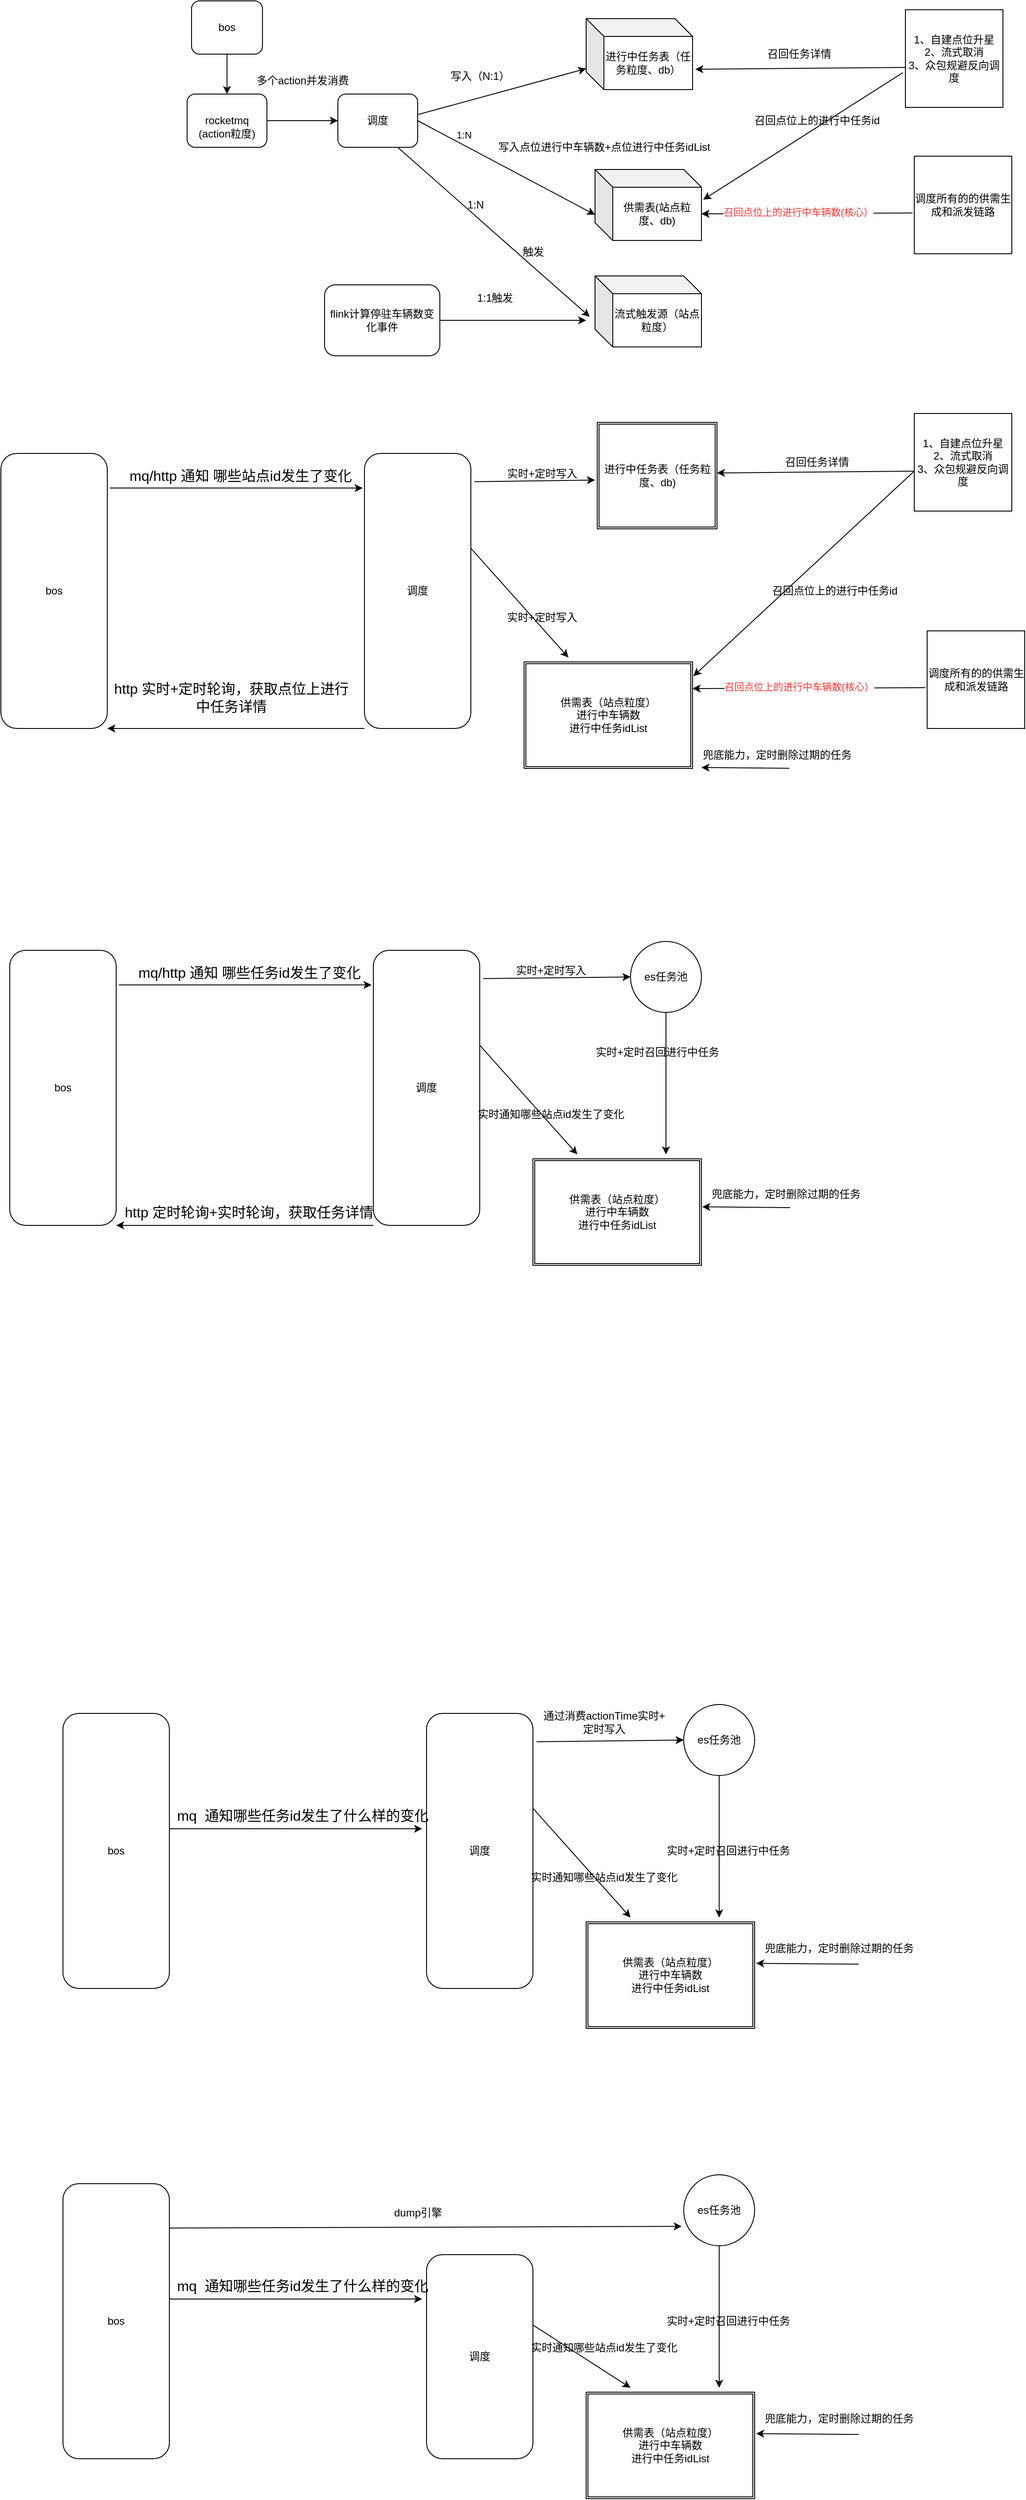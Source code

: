 <mxfile version="22.1.5" type="github">
  <diagram name="Page-1" id="kT9_dr_BF-10qV57XZLN">
    <mxGraphModel dx="2074" dy="1146" grid="1" gridSize="10" guides="1" tooltips="1" connect="1" arrows="1" fold="1" page="1" pageScale="1" pageWidth="850" pageHeight="1100" math="0" shadow="0">
      <root>
        <mxCell id="0" />
        <mxCell id="1" parent="0" />
        <mxCell id="4MUZql2UYZA6WcCp4JFE-1" value="bos" style="rounded=1;whiteSpace=wrap;html=1;" parent="1" vertex="1">
          <mxGeometry x="245" width="80" height="60" as="geometry" />
        </mxCell>
        <mxCell id="4MUZql2UYZA6WcCp4JFE-3" value="&lt;br&gt;rocketmq&lt;br&gt;(action粒度)" style="rounded=1;whiteSpace=wrap;html=1;" parent="1" vertex="1">
          <mxGeometry x="240" y="105" width="90" height="60" as="geometry" />
        </mxCell>
        <mxCell id="4MUZql2UYZA6WcCp4JFE-4" value="调度" style="rounded=1;whiteSpace=wrap;html=1;" parent="1" vertex="1">
          <mxGeometry x="410" y="105" width="90" height="60" as="geometry" />
        </mxCell>
        <mxCell id="4MUZql2UYZA6WcCp4JFE-6" value="进行中任务表（任务粒度、db）" style="shape=cube;whiteSpace=wrap;html=1;boundedLbl=1;backgroundOutline=1;darkOpacity=0.05;darkOpacity2=0.1;" parent="1" vertex="1">
          <mxGeometry x="690" y="20" width="120" height="80" as="geometry" />
        </mxCell>
        <mxCell id="4MUZql2UYZA6WcCp4JFE-7" value="供需表(站点粒度、db)" style="shape=cube;whiteSpace=wrap;html=1;boundedLbl=1;backgroundOutline=1;darkOpacity=0.05;darkOpacity2=0.1;" parent="1" vertex="1">
          <mxGeometry x="700" y="190" width="120" height="80" as="geometry" />
        </mxCell>
        <mxCell id="4MUZql2UYZA6WcCp4JFE-9" value="" style="endArrow=classic;html=1;rounded=0;exitX=1.008;exitY=0.383;exitDx=0;exitDy=0;exitPerimeter=0;" parent="1" source="4MUZql2UYZA6WcCp4JFE-4" target="4MUZql2UYZA6WcCp4JFE-6" edge="1">
          <mxGeometry width="50" height="50" relative="1" as="geometry">
            <mxPoint x="490" y="340" as="sourcePoint" />
            <mxPoint x="540" y="290" as="targetPoint" />
          </mxGeometry>
        </mxCell>
        <mxCell id="4MUZql2UYZA6WcCp4JFE-10" value="" style="endArrow=classic;html=1;rounded=0;exitX=1;exitY=0.5;exitDx=0;exitDy=0;entryX=0;entryY=0.638;entryDx=0;entryDy=0;entryPerimeter=0;" parent="1" source="4MUZql2UYZA6WcCp4JFE-4" target="4MUZql2UYZA6WcCp4JFE-7" edge="1">
          <mxGeometry width="50" height="50" relative="1" as="geometry">
            <mxPoint x="490" y="340" as="sourcePoint" />
            <mxPoint x="540" y="290" as="targetPoint" />
          </mxGeometry>
        </mxCell>
        <mxCell id="4MUZql2UYZA6WcCp4JFE-25" value="1:N" style="edgeLabel;html=1;align=center;verticalAlign=middle;resizable=0;points=[];" parent="4MUZql2UYZA6WcCp4JFE-10" vertex="1" connectable="0">
          <mxGeometry x="-0.644" y="4" relative="1" as="geometry">
            <mxPoint x="14" as="offset" />
          </mxGeometry>
        </mxCell>
        <mxCell id="4MUZql2UYZA6WcCp4JFE-11" value="写入（N:1）" style="text;html=1;align=center;verticalAlign=middle;resizable=0;points=[];autosize=1;strokeColor=none;fillColor=none;" parent="1" vertex="1">
          <mxGeometry x="525" y="70" width="90" height="30" as="geometry" />
        </mxCell>
        <mxCell id="4MUZql2UYZA6WcCp4JFE-12" value="写入点位进行中车辆数+点位进行中任务idList" style="text;html=1;align=center;verticalAlign=middle;resizable=0;points=[];autosize=1;strokeColor=none;fillColor=none;" parent="1" vertex="1">
          <mxGeometry x="580" y="150" width="260" height="30" as="geometry" />
        </mxCell>
        <mxCell id="4MUZql2UYZA6WcCp4JFE-14" value="" style="endArrow=classic;html=1;rounded=0;exitX=1;exitY=0.5;exitDx=0;exitDy=0;entryX=0;entryY=0.5;entryDx=0;entryDy=0;" parent="1" source="4MUZql2UYZA6WcCp4JFE-3" target="4MUZql2UYZA6WcCp4JFE-4" edge="1">
          <mxGeometry width="50" height="50" relative="1" as="geometry">
            <mxPoint x="340" y="130" as="sourcePoint" />
            <mxPoint x="290" y="130" as="targetPoint" />
          </mxGeometry>
        </mxCell>
        <mxCell id="4MUZql2UYZA6WcCp4JFE-18" value="流式触发源（站点粒度）" style="shape=cube;whiteSpace=wrap;html=1;boundedLbl=1;backgroundOutline=1;darkOpacity=0.05;darkOpacity2=0.1;" parent="1" vertex="1">
          <mxGeometry x="700" y="310" width="120" height="80" as="geometry" />
        </mxCell>
        <mxCell id="4MUZql2UYZA6WcCp4JFE-19" value="" style="endArrow=classic;html=1;rounded=0;entryX=-0.05;entryY=0.575;entryDx=0;entryDy=0;entryPerimeter=0;exitX=0.75;exitY=1;exitDx=0;exitDy=0;" parent="1" source="4MUZql2UYZA6WcCp4JFE-4" target="4MUZql2UYZA6WcCp4JFE-18" edge="1">
          <mxGeometry width="50" height="50" relative="1" as="geometry">
            <mxPoint x="410" y="170" as="sourcePoint" />
            <mxPoint x="690" y="350" as="targetPoint" />
            <Array as="points" />
          </mxGeometry>
        </mxCell>
        <mxCell id="4MUZql2UYZA6WcCp4JFE-20" value="触发" style="text;html=1;align=center;verticalAlign=middle;resizable=0;points=[];autosize=1;strokeColor=none;fillColor=none;" parent="1" vertex="1">
          <mxGeometry x="605" y="268" width="50" height="30" as="geometry" />
        </mxCell>
        <mxCell id="4MUZql2UYZA6WcCp4JFE-21" value="" style="endArrow=classic;html=1;rounded=0;exitX=1;exitY=0.5;exitDx=0;exitDy=0;" parent="1" edge="1" source="4MUZql2UYZA6WcCp4JFE-22">
          <mxGeometry width="50" height="50" relative="1" as="geometry">
            <mxPoint x="520" y="410" as="sourcePoint" />
            <mxPoint x="690" y="360" as="targetPoint" />
          </mxGeometry>
        </mxCell>
        <mxCell id="4MUZql2UYZA6WcCp4JFE-22" value="flink计算停驻车辆数变化事件" style="rounded=1;whiteSpace=wrap;html=1;" parent="1" vertex="1">
          <mxGeometry x="395" y="320" width="130" height="80" as="geometry" />
        </mxCell>
        <mxCell id="4MUZql2UYZA6WcCp4JFE-23" value="触发" style="text;html=1;align=center;verticalAlign=middle;resizable=0;points=[];autosize=1;strokeColor=none;fillColor=none;" parent="1" vertex="1">
          <mxGeometry x="570" y="320" width="50" height="30" as="geometry" />
        </mxCell>
        <mxCell id="4MUZql2UYZA6WcCp4JFE-26" value="1:N" style="text;html=1;align=center;verticalAlign=middle;resizable=0;points=[];autosize=1;strokeColor=none;fillColor=none;" parent="1" vertex="1">
          <mxGeometry x="545" y="215" width="40" height="30" as="geometry" />
        </mxCell>
        <mxCell id="4MUZql2UYZA6WcCp4JFE-27" value="1:1" style="text;html=1;align=center;verticalAlign=middle;resizable=0;points=[];autosize=1;strokeColor=none;fillColor=none;" parent="1" vertex="1">
          <mxGeometry x="555" y="320" width="40" height="30" as="geometry" />
        </mxCell>
        <mxCell id="4MUZql2UYZA6WcCp4JFE-28" value="多个action并发消费" style="text;html=1;align=center;verticalAlign=middle;resizable=0;points=[];autosize=1;strokeColor=none;fillColor=none;" parent="1" vertex="1">
          <mxGeometry x="305" y="75" width="130" height="30" as="geometry" />
        </mxCell>
        <mxCell id="X4xyX6ZAneE_ti3FvR2u-1" value="bos" style="rounded=1;whiteSpace=wrap;html=1;" parent="1" vertex="1">
          <mxGeometry x="30" y="510" width="120" height="310" as="geometry" />
        </mxCell>
        <mxCell id="X4xyX6ZAneE_ti3FvR2u-2" value="调度" style="rounded=1;whiteSpace=wrap;html=1;" parent="1" vertex="1">
          <mxGeometry x="440" y="510" width="120" height="310" as="geometry" />
        </mxCell>
        <mxCell id="X4xyX6ZAneE_ti3FvR2u-3" value="" style="endArrow=classic;html=1;rounded=0;exitX=1.025;exitY=0.126;exitDx=0;exitDy=0;exitPerimeter=0;entryX=-0.017;entryY=0.126;entryDx=0;entryDy=0;entryPerimeter=0;" parent="1" source="X4xyX6ZAneE_ti3FvR2u-1" target="X4xyX6ZAneE_ti3FvR2u-2" edge="1">
          <mxGeometry width="50" height="50" relative="1" as="geometry">
            <mxPoint x="180" y="549" as="sourcePoint" />
            <mxPoint x="440" y="549" as="targetPoint" />
          </mxGeometry>
        </mxCell>
        <mxCell id="X4xyX6ZAneE_ti3FvR2u-4" value="mq/http 通知 哪些站点id发生了变化" style="text;html=1;align=center;verticalAlign=middle;resizable=0;points=[];autosize=1;strokeColor=none;fillColor=none;fontSize=16;" parent="1" vertex="1">
          <mxGeometry x="165" y="520" width="270" height="30" as="geometry" />
        </mxCell>
        <mxCell id="X4xyX6ZAneE_ti3FvR2u-5" value="" style="endArrow=classic;html=1;rounded=0;entryX=1;entryY=1;entryDx=0;entryDy=0;exitX=0;exitY=1;exitDx=0;exitDy=0;" parent="1" source="X4xyX6ZAneE_ti3FvR2u-2" target="X4xyX6ZAneE_ti3FvR2u-1" edge="1">
          <mxGeometry width="50" height="50" relative="1" as="geometry">
            <mxPoint x="370" y="660" as="sourcePoint" />
            <mxPoint x="290" y="660" as="targetPoint" />
          </mxGeometry>
        </mxCell>
        <mxCell id="X4xyX6ZAneE_ti3FvR2u-6" value="http 实时+定时轮询，获取点位上进行中任务详情" style="text;html=1;strokeColor=none;fillColor=none;align=center;verticalAlign=middle;whiteSpace=wrap;rounded=0;fontSize=16;" parent="1" vertex="1">
          <mxGeometry x="150" y="770" width="280" height="30" as="geometry" />
        </mxCell>
        <mxCell id="X4xyX6ZAneE_ti3FvR2u-8" value="" style="endArrow=classic;html=1;rounded=0;exitX=1.033;exitY=0.103;exitDx=0;exitDy=0;exitPerimeter=0;" parent="1" source="X4xyX6ZAneE_ti3FvR2u-2" edge="1">
          <mxGeometry width="50" height="50" relative="1" as="geometry">
            <mxPoint x="560" y="551.5" as="sourcePoint" />
            <mxPoint x="700" y="540" as="targetPoint" />
            <Array as="points" />
          </mxGeometry>
        </mxCell>
        <mxCell id="X4xyX6ZAneE_ti3FvR2u-19" value="供需表（站点粒度）&lt;br&gt;进行中车辆数&lt;br&gt;进行中任务idList" style="shape=ext;double=1;rounded=0;whiteSpace=wrap;html=1;" parent="1" vertex="1">
          <mxGeometry x="620" y="745" width="190" height="120" as="geometry" />
        </mxCell>
        <mxCell id="X4xyX6ZAneE_ti3FvR2u-21" value="" style="endArrow=classic;html=1;rounded=0;exitX=1;exitY=0.345;exitDx=0;exitDy=0;exitPerimeter=0;" parent="1" source="X4xyX6ZAneE_ti3FvR2u-2" edge="1">
          <mxGeometry width="50" height="50" relative="1" as="geometry">
            <mxPoint x="450" y="680" as="sourcePoint" />
            <mxPoint x="670" y="740" as="targetPoint" />
          </mxGeometry>
        </mxCell>
        <mxCell id="X4xyX6ZAneE_ti3FvR2u-22" value="实时+定时写入" style="text;html=1;align=center;verticalAlign=middle;resizable=0;points=[];autosize=1;strokeColor=none;fillColor=none;" parent="1" vertex="1">
          <mxGeometry x="590" y="680" width="100" height="30" as="geometry" />
        </mxCell>
        <mxCell id="X4xyX6ZAneE_ti3FvR2u-24" value="实时+定时写入" style="text;html=1;align=center;verticalAlign=middle;resizable=0;points=[];autosize=1;strokeColor=none;fillColor=none;" parent="1" vertex="1">
          <mxGeometry x="590" y="518" width="100" height="30" as="geometry" />
        </mxCell>
        <mxCell id="X4xyX6ZAneE_ti3FvR2u-25" value="bos" style="rounded=1;whiteSpace=wrap;html=1;" parent="1" vertex="1">
          <mxGeometry x="100" y="1930" width="120" height="310" as="geometry" />
        </mxCell>
        <mxCell id="X4xyX6ZAneE_ti3FvR2u-26" value="调度" style="rounded=1;whiteSpace=wrap;html=1;" parent="1" vertex="1">
          <mxGeometry x="510" y="1930" width="120" height="310" as="geometry" />
        </mxCell>
        <mxCell id="X4xyX6ZAneE_ti3FvR2u-27" value="" style="endArrow=classic;html=1;rounded=0;exitX=1.025;exitY=0.126;exitDx=0;exitDy=0;exitPerimeter=0;entryX=-0.017;entryY=0.126;entryDx=0;entryDy=0;entryPerimeter=0;" parent="1" edge="1">
          <mxGeometry width="50" height="50" relative="1" as="geometry">
            <mxPoint x="220.04" y="2060" as="sourcePoint" />
            <mxPoint x="505.0" y="2060" as="targetPoint" />
          </mxGeometry>
        </mxCell>
        <mxCell id="X4xyX6ZAneE_ti3FvR2u-28" value="mq&amp;nbsp; 通知哪些任务id发生了什么样的变化" style="text;html=1;align=center;verticalAlign=middle;resizable=0;points=[];autosize=1;strokeColor=none;fillColor=none;fontSize=16;" parent="1" vertex="1">
          <mxGeometry x="215" y="2030" width="310" height="30" as="geometry" />
        </mxCell>
        <mxCell id="X4xyX6ZAneE_ti3FvR2u-31" value="es任务池" style="ellipse;whiteSpace=wrap;html=1;aspect=fixed;" parent="1" vertex="1">
          <mxGeometry x="800" y="1920" width="80" height="80" as="geometry" />
        </mxCell>
        <mxCell id="X4xyX6ZAneE_ti3FvR2u-32" value="" style="endArrow=classic;html=1;rounded=0;exitX=1.033;exitY=0.103;exitDx=0;exitDy=0;exitPerimeter=0;entryX=0;entryY=0.5;entryDx=0;entryDy=0;" parent="1" source="X4xyX6ZAneE_ti3FvR2u-26" target="X4xyX6ZAneE_ti3FvR2u-31" edge="1">
          <mxGeometry width="50" height="50" relative="1" as="geometry">
            <mxPoint x="630" y="1971.5" as="sourcePoint" />
            <mxPoint x="790" y="1968" as="targetPoint" />
            <Array as="points" />
          </mxGeometry>
        </mxCell>
        <mxCell id="X4xyX6ZAneE_ti3FvR2u-33" value="" style="endArrow=classic;html=1;rounded=0;exitX=0.5;exitY=1;exitDx=0;exitDy=0;" parent="1" source="X4xyX6ZAneE_ti3FvR2u-31" edge="1">
          <mxGeometry width="50" height="50" relative="1" as="geometry">
            <mxPoint x="710" y="2120" as="sourcePoint" />
            <mxPoint x="840" y="2160" as="targetPoint" />
          </mxGeometry>
        </mxCell>
        <mxCell id="X4xyX6ZAneE_ti3FvR2u-34" value="供需表（站点粒度）&lt;br&gt;进行中车辆数&lt;br&gt;进行中任务idList" style="shape=ext;double=1;rounded=0;whiteSpace=wrap;html=1;" parent="1" vertex="1">
          <mxGeometry x="690" y="2165" width="190" height="120" as="geometry" />
        </mxCell>
        <mxCell id="X4xyX6ZAneE_ti3FvR2u-35" value="" style="endArrow=classic;html=1;rounded=0;exitX=1;exitY=0.345;exitDx=0;exitDy=0;exitPerimeter=0;" parent="1" source="X4xyX6ZAneE_ti3FvR2u-26" edge="1">
          <mxGeometry width="50" height="50" relative="1" as="geometry">
            <mxPoint x="520" y="2100" as="sourcePoint" />
            <mxPoint x="740" y="2160" as="targetPoint" />
          </mxGeometry>
        </mxCell>
        <mxCell id="X4xyX6ZAneE_ti3FvR2u-36" value="实时通知哪些站点id发生了变化" style="text;html=1;align=center;verticalAlign=middle;resizable=0;points=[];autosize=1;strokeColor=none;fillColor=none;" parent="1" vertex="1">
          <mxGeometry x="615" y="2100" width="190" height="30" as="geometry" />
        </mxCell>
        <mxCell id="X4xyX6ZAneE_ti3FvR2u-37" value="通过消费actionTime实时+&lt;br&gt;定时写入" style="text;html=1;align=center;verticalAlign=middle;resizable=0;points=[];autosize=1;strokeColor=none;fillColor=none;" parent="1" vertex="1">
          <mxGeometry x="630" y="1920" width="160" height="40" as="geometry" />
        </mxCell>
        <mxCell id="X4xyX6ZAneE_ti3FvR2u-38" value="实时+定时召回进行中任务" style="text;html=1;align=center;verticalAlign=middle;resizable=0;points=[];autosize=1;strokeColor=none;fillColor=none;" parent="1" vertex="1">
          <mxGeometry x="770" y="2070" width="160" height="30" as="geometry" />
        </mxCell>
        <mxCell id="X4xyX6ZAneE_ti3FvR2u-39" value="" style="endArrow=classic;html=1;rounded=0;entryX=1.005;entryY=0.451;entryDx=0;entryDy=0;entryPerimeter=0;" parent="1" edge="1">
          <mxGeometry width="50" height="50" relative="1" as="geometry">
            <mxPoint x="919.05" y="864.88" as="sourcePoint" />
            <mxPoint x="820.0" y="864.0" as="targetPoint" />
          </mxGeometry>
        </mxCell>
        <mxCell id="X4xyX6ZAneE_ti3FvR2u-40" value="兜底能力，定时删除过期的任务" style="text;html=1;align=center;verticalAlign=middle;resizable=0;points=[];autosize=1;strokeColor=none;fillColor=none;" parent="1" vertex="1">
          <mxGeometry x="810" y="835" width="190" height="30" as="geometry" />
        </mxCell>
        <mxCell id="X4xyX6ZAneE_ti3FvR2u-41" value="兜底能力，定时删除过期的任务" style="text;html=1;align=center;verticalAlign=middle;resizable=0;points=[];autosize=1;strokeColor=none;fillColor=none;" parent="1" vertex="1">
          <mxGeometry x="880" y="2180" width="190" height="30" as="geometry" />
        </mxCell>
        <mxCell id="X4xyX6ZAneE_ti3FvR2u-43" value="" style="endArrow=classic;html=1;rounded=0;entryX=1.009;entryY=0.389;entryDx=0;entryDy=0;entryPerimeter=0;exitX=0.618;exitY=1.086;exitDx=0;exitDy=0;exitPerimeter=0;" parent="1" source="X4xyX6ZAneE_ti3FvR2u-41" target="X4xyX6ZAneE_ti3FvR2u-34" edge="1">
          <mxGeometry width="50" height="50" relative="1" as="geometry">
            <mxPoint x="1020" y="2220" as="sourcePoint" />
            <mxPoint x="750" y="2110" as="targetPoint" />
          </mxGeometry>
        </mxCell>
        <mxCell id="X4xyX6ZAneE_ti3FvR2u-44" value="bos" style="rounded=1;whiteSpace=wrap;html=1;" parent="1" vertex="1">
          <mxGeometry x="100" y="2460" width="120" height="310" as="geometry" />
        </mxCell>
        <mxCell id="X4xyX6ZAneE_ti3FvR2u-45" value="调度" style="rounded=1;whiteSpace=wrap;html=1;" parent="1" vertex="1">
          <mxGeometry x="510" y="2540" width="120" height="230" as="geometry" />
        </mxCell>
        <mxCell id="X4xyX6ZAneE_ti3FvR2u-46" value="" style="endArrow=classic;html=1;rounded=0;exitX=1.025;exitY=0.126;exitDx=0;exitDy=0;exitPerimeter=0;entryX=-0.017;entryY=0.126;entryDx=0;entryDy=0;entryPerimeter=0;" parent="1" edge="1">
          <mxGeometry width="50" height="50" relative="1" as="geometry">
            <mxPoint x="220.04" y="2590" as="sourcePoint" />
            <mxPoint x="505.0" y="2590" as="targetPoint" />
          </mxGeometry>
        </mxCell>
        <mxCell id="X4xyX6ZAneE_ti3FvR2u-47" value="mq&amp;nbsp; 通知哪些任务id发生了什么样的变化" style="text;html=1;align=center;verticalAlign=middle;resizable=0;points=[];autosize=1;strokeColor=none;fillColor=none;fontSize=16;" parent="1" vertex="1">
          <mxGeometry x="215" y="2560" width="310" height="30" as="geometry" />
        </mxCell>
        <mxCell id="X4xyX6ZAneE_ti3FvR2u-48" value="es任务池" style="ellipse;whiteSpace=wrap;html=1;aspect=fixed;" parent="1" vertex="1">
          <mxGeometry x="800" y="2450" width="80" height="80" as="geometry" />
        </mxCell>
        <mxCell id="X4xyX6ZAneE_ti3FvR2u-50" value="" style="endArrow=classic;html=1;rounded=0;exitX=0.5;exitY=1;exitDx=0;exitDy=0;" parent="1" source="X4xyX6ZAneE_ti3FvR2u-48" edge="1">
          <mxGeometry width="50" height="50" relative="1" as="geometry">
            <mxPoint x="710" y="2650" as="sourcePoint" />
            <mxPoint x="840" y="2690" as="targetPoint" />
          </mxGeometry>
        </mxCell>
        <mxCell id="X4xyX6ZAneE_ti3FvR2u-51" value="供需表（站点粒度）&lt;br&gt;进行中车辆数&lt;br&gt;进行中任务idList" style="shape=ext;double=1;rounded=0;whiteSpace=wrap;html=1;" parent="1" vertex="1">
          <mxGeometry x="690" y="2695" width="190" height="120" as="geometry" />
        </mxCell>
        <mxCell id="X4xyX6ZAneE_ti3FvR2u-52" value="" style="endArrow=classic;html=1;rounded=0;exitX=1;exitY=0.345;exitDx=0;exitDy=0;exitPerimeter=0;" parent="1" source="X4xyX6ZAneE_ti3FvR2u-45" edge="1">
          <mxGeometry width="50" height="50" relative="1" as="geometry">
            <mxPoint x="520" y="2630" as="sourcePoint" />
            <mxPoint x="740" y="2690" as="targetPoint" />
          </mxGeometry>
        </mxCell>
        <mxCell id="X4xyX6ZAneE_ti3FvR2u-53" value="实时通知哪些站点id发生了变化" style="text;html=1;align=center;verticalAlign=middle;resizable=0;points=[];autosize=1;strokeColor=none;fillColor=none;" parent="1" vertex="1">
          <mxGeometry x="615" y="2630" width="190" height="30" as="geometry" />
        </mxCell>
        <mxCell id="X4xyX6ZAneE_ti3FvR2u-55" value="实时+定时召回进行中任务" style="text;html=1;align=center;verticalAlign=middle;resizable=0;points=[];autosize=1;strokeColor=none;fillColor=none;" parent="1" vertex="1">
          <mxGeometry x="770" y="2600" width="160" height="30" as="geometry" />
        </mxCell>
        <mxCell id="X4xyX6ZAneE_ti3FvR2u-56" value="兜底能力，定时删除过期的任务" style="text;html=1;align=center;verticalAlign=middle;resizable=0;points=[];autosize=1;strokeColor=none;fillColor=none;" parent="1" vertex="1">
          <mxGeometry x="880" y="2710" width="190" height="30" as="geometry" />
        </mxCell>
        <mxCell id="X4xyX6ZAneE_ti3FvR2u-57" value="" style="endArrow=classic;html=1;rounded=0;entryX=1.009;entryY=0.389;entryDx=0;entryDy=0;entryPerimeter=0;exitX=0.618;exitY=1.086;exitDx=0;exitDy=0;exitPerimeter=0;" parent="1" source="X4xyX6ZAneE_ti3FvR2u-56" target="X4xyX6ZAneE_ti3FvR2u-51" edge="1">
          <mxGeometry width="50" height="50" relative="1" as="geometry">
            <mxPoint x="1020" y="2750" as="sourcePoint" />
            <mxPoint x="750" y="2640" as="targetPoint" />
          </mxGeometry>
        </mxCell>
        <mxCell id="X4xyX6ZAneE_ti3FvR2u-58" value="" style="endArrow=classic;html=1;rounded=0;entryX=-0.028;entryY=0.726;entryDx=0;entryDy=0;entryPerimeter=0;" parent="1" target="X4xyX6ZAneE_ti3FvR2u-48" edge="1">
          <mxGeometry width="50" height="50" relative="1" as="geometry">
            <mxPoint x="220" y="2510" as="sourcePoint" />
            <mxPoint x="270" y="2460" as="targetPoint" />
          </mxGeometry>
        </mxCell>
        <mxCell id="X4xyX6ZAneE_ti3FvR2u-59" value="dump引擎" style="text;html=1;align=center;verticalAlign=middle;resizable=0;points=[];autosize=1;strokeColor=none;fillColor=none;" parent="1" vertex="1">
          <mxGeometry x="460" y="2478" width="80" height="30" as="geometry" />
        </mxCell>
        <mxCell id="lSSjZ6uWFVWfRWVECBId-1" value="" style="endArrow=classic;html=1;rounded=0;entryX=1.017;entryY=0.425;entryDx=0;entryDy=0;entryPerimeter=0;exitX=-0.027;exitY=0.645;exitDx=0;exitDy=0;exitPerimeter=0;" edge="1" parent="1" source="lSSjZ6uWFVWfRWVECBId-7" target="4MUZql2UYZA6WcCp4JFE-7">
          <mxGeometry width="50" height="50" relative="1" as="geometry">
            <mxPoint x="970" y="240" as="sourcePoint" />
            <mxPoint x="980" y="208" as="targetPoint" />
          </mxGeometry>
        </mxCell>
        <mxCell id="lSSjZ6uWFVWfRWVECBId-2" value="" style="endArrow=classic;html=1;rounded=0;entryX=1.025;entryY=0.713;entryDx=0;entryDy=0;entryPerimeter=0;exitX=0.018;exitY=0.591;exitDx=0;exitDy=0;exitPerimeter=0;" edge="1" parent="1" source="lSSjZ6uWFVWfRWVECBId-7" target="4MUZql2UYZA6WcCp4JFE-6">
          <mxGeometry width="50" height="50" relative="1" as="geometry">
            <mxPoint x="990" y="80" as="sourcePoint" />
            <mxPoint x="950" y="80" as="targetPoint" />
          </mxGeometry>
        </mxCell>
        <mxCell id="lSSjZ6uWFVWfRWVECBId-7" value="1、自建点位升星&lt;br&gt;2、流式取消&lt;br&gt;3、众包规避反向调度" style="whiteSpace=wrap;html=1;aspect=fixed;" vertex="1" parent="1">
          <mxGeometry x="1050" y="10" width="110" height="110" as="geometry" />
        </mxCell>
        <mxCell id="lSSjZ6uWFVWfRWVECBId-8" value="召回点位上的进行中任务id" style="text;html=1;align=center;verticalAlign=middle;resizable=0;points=[];autosize=1;strokeColor=none;fillColor=none;" vertex="1" parent="1">
          <mxGeometry x="870" y="120" width="160" height="30" as="geometry" />
        </mxCell>
        <mxCell id="lSSjZ6uWFVWfRWVECBId-9" value="召回任务详情" style="text;html=1;align=center;verticalAlign=middle;resizable=0;points=[];autosize=1;strokeColor=none;fillColor=none;" vertex="1" parent="1">
          <mxGeometry x="880" y="45" width="100" height="30" as="geometry" />
        </mxCell>
        <mxCell id="lSSjZ6uWFVWfRWVECBId-12" value="调度所有的的供需生成和派发链路" style="whiteSpace=wrap;html=1;aspect=fixed;" vertex="1" parent="1">
          <mxGeometry x="1060" y="175" width="110" height="110" as="geometry" />
        </mxCell>
        <mxCell id="lSSjZ6uWFVWfRWVECBId-13" value="" style="endArrow=classic;html=1;rounded=0;entryX=0;entryY=0;entryDx=120;entryDy=50;entryPerimeter=0;exitX=-0.018;exitY=0.582;exitDx=0;exitDy=0;exitPerimeter=0;" edge="1" parent="1" source="lSSjZ6uWFVWfRWVECBId-12" target="4MUZql2UYZA6WcCp4JFE-7">
          <mxGeometry width="50" height="50" relative="1" as="geometry">
            <mxPoint x="930" y="285" as="sourcePoint" />
            <mxPoint x="980" y="235" as="targetPoint" />
          </mxGeometry>
        </mxCell>
        <mxCell id="lSSjZ6uWFVWfRWVECBId-14" value="&lt;font color=&quot;#ff3333&quot;&gt;召回点位上的进行中车辆数(核心）&lt;/font&gt;" style="edgeLabel;html=1;align=center;verticalAlign=middle;resizable=0;points=[];" vertex="1" connectable="0" parent="lSSjZ6uWFVWfRWVECBId-13">
          <mxGeometry x="0.084" y="-2" relative="1" as="geometry">
            <mxPoint as="offset" />
          </mxGeometry>
        </mxCell>
        <mxCell id="lSSjZ6uWFVWfRWVECBId-18" value="" style="endArrow=classic;html=1;rounded=0;entryX=0.5;entryY=0;entryDx=0;entryDy=0;exitX=0.5;exitY=1;exitDx=0;exitDy=0;" edge="1" parent="1" source="4MUZql2UYZA6WcCp4JFE-1" target="4MUZql2UYZA6WcCp4JFE-3">
          <mxGeometry width="50" height="50" relative="1" as="geometry">
            <mxPoint x="165" y="110" as="sourcePoint" />
            <mxPoint x="215" y="60" as="targetPoint" />
          </mxGeometry>
        </mxCell>
        <mxCell id="lSSjZ6uWFVWfRWVECBId-19" value="bos" style="rounded=1;whiteSpace=wrap;html=1;" vertex="1" parent="1">
          <mxGeometry x="40" y="1070" width="120" height="310" as="geometry" />
        </mxCell>
        <mxCell id="lSSjZ6uWFVWfRWVECBId-20" value="调度" style="rounded=1;whiteSpace=wrap;html=1;" vertex="1" parent="1">
          <mxGeometry x="450" y="1070" width="120" height="310" as="geometry" />
        </mxCell>
        <mxCell id="lSSjZ6uWFVWfRWVECBId-21" value="" style="endArrow=classic;html=1;rounded=0;exitX=1.025;exitY=0.126;exitDx=0;exitDy=0;exitPerimeter=0;entryX=-0.017;entryY=0.126;entryDx=0;entryDy=0;entryPerimeter=0;" edge="1" parent="1" source="lSSjZ6uWFVWfRWVECBId-19" target="lSSjZ6uWFVWfRWVECBId-20">
          <mxGeometry width="50" height="50" relative="1" as="geometry">
            <mxPoint x="190" y="1109" as="sourcePoint" />
            <mxPoint x="450" y="1109" as="targetPoint" />
          </mxGeometry>
        </mxCell>
        <mxCell id="lSSjZ6uWFVWfRWVECBId-22" value="mq/http 通知 哪些任务id发生了变化" style="text;html=1;align=center;verticalAlign=middle;resizable=0;points=[];autosize=1;strokeColor=none;fillColor=none;fontSize=16;" vertex="1" parent="1">
          <mxGeometry x="175" y="1080" width="270" height="30" as="geometry" />
        </mxCell>
        <mxCell id="lSSjZ6uWFVWfRWVECBId-23" value="" style="endArrow=classic;html=1;rounded=0;entryX=1;entryY=1;entryDx=0;entryDy=0;exitX=0;exitY=1;exitDx=0;exitDy=0;" edge="1" parent="1" source="lSSjZ6uWFVWfRWVECBId-20" target="lSSjZ6uWFVWfRWVECBId-19">
          <mxGeometry width="50" height="50" relative="1" as="geometry">
            <mxPoint x="380" y="1220" as="sourcePoint" />
            <mxPoint x="300" y="1220" as="targetPoint" />
          </mxGeometry>
        </mxCell>
        <mxCell id="lSSjZ6uWFVWfRWVECBId-24" value="http 定时轮询+实时轮询，获取任务详情" style="text;html=1;strokeColor=none;fillColor=none;align=center;verticalAlign=middle;whiteSpace=wrap;rounded=0;fontSize=16;" vertex="1" parent="1">
          <mxGeometry x="160" y="1350" width="300" height="30" as="geometry" />
        </mxCell>
        <mxCell id="lSSjZ6uWFVWfRWVECBId-25" value="es任务池" style="ellipse;whiteSpace=wrap;html=1;aspect=fixed;" vertex="1" parent="1">
          <mxGeometry x="740" y="1060" width="80" height="80" as="geometry" />
        </mxCell>
        <mxCell id="lSSjZ6uWFVWfRWVECBId-26" value="" style="endArrow=classic;html=1;rounded=0;exitX=1.033;exitY=0.103;exitDx=0;exitDy=0;exitPerimeter=0;entryX=0;entryY=0.5;entryDx=0;entryDy=0;" edge="1" parent="1" source="lSSjZ6uWFVWfRWVECBId-20" target="lSSjZ6uWFVWfRWVECBId-25">
          <mxGeometry width="50" height="50" relative="1" as="geometry">
            <mxPoint x="570" y="1111.5" as="sourcePoint" />
            <mxPoint x="730" y="1108" as="targetPoint" />
            <Array as="points" />
          </mxGeometry>
        </mxCell>
        <mxCell id="lSSjZ6uWFVWfRWVECBId-27" value="" style="endArrow=classic;html=1;rounded=0;exitX=0.5;exitY=1;exitDx=0;exitDy=0;" edge="1" parent="1" source="lSSjZ6uWFVWfRWVECBId-25">
          <mxGeometry width="50" height="50" relative="1" as="geometry">
            <mxPoint x="650" y="1260" as="sourcePoint" />
            <mxPoint x="780" y="1300" as="targetPoint" />
          </mxGeometry>
        </mxCell>
        <mxCell id="lSSjZ6uWFVWfRWVECBId-28" value="供需表（站点粒度）&lt;br&gt;进行中车辆数&lt;br&gt;进行中任务idList" style="shape=ext;double=1;rounded=0;whiteSpace=wrap;html=1;" vertex="1" parent="1">
          <mxGeometry x="630" y="1305" width="190" height="120" as="geometry" />
        </mxCell>
        <mxCell id="lSSjZ6uWFVWfRWVECBId-29" value="" style="endArrow=classic;html=1;rounded=0;exitX=1;exitY=0.345;exitDx=0;exitDy=0;exitPerimeter=0;" edge="1" parent="1" source="lSSjZ6uWFVWfRWVECBId-20">
          <mxGeometry width="50" height="50" relative="1" as="geometry">
            <mxPoint x="460" y="1240" as="sourcePoint" />
            <mxPoint x="680" y="1300" as="targetPoint" />
          </mxGeometry>
        </mxCell>
        <mxCell id="lSSjZ6uWFVWfRWVECBId-30" value="实时通知哪些站点id发生了变化" style="text;html=1;align=center;verticalAlign=middle;resizable=0;points=[];autosize=1;strokeColor=none;fillColor=none;" vertex="1" parent="1">
          <mxGeometry x="555" y="1240" width="190" height="30" as="geometry" />
        </mxCell>
        <mxCell id="lSSjZ6uWFVWfRWVECBId-31" value="实时+定时召回进行中任务" style="text;html=1;align=center;verticalAlign=middle;resizable=0;points=[];autosize=1;strokeColor=none;fillColor=none;" vertex="1" parent="1">
          <mxGeometry x="690" y="1170" width="160" height="30" as="geometry" />
        </mxCell>
        <mxCell id="lSSjZ6uWFVWfRWVECBId-32" value="实时+定时写入" style="text;html=1;align=center;verticalAlign=middle;resizable=0;points=[];autosize=1;strokeColor=none;fillColor=none;" vertex="1" parent="1">
          <mxGeometry x="600" y="1078" width="100" height="30" as="geometry" />
        </mxCell>
        <mxCell id="lSSjZ6uWFVWfRWVECBId-33" value="" style="endArrow=classic;html=1;rounded=0;entryX=1.005;entryY=0.451;entryDx=0;entryDy=0;entryPerimeter=0;" edge="1" parent="1" target="lSSjZ6uWFVWfRWVECBId-28">
          <mxGeometry width="50" height="50" relative="1" as="geometry">
            <mxPoint x="920" y="1360" as="sourcePoint" />
            <mxPoint x="830" y="1360" as="targetPoint" />
          </mxGeometry>
        </mxCell>
        <mxCell id="lSSjZ6uWFVWfRWVECBId-34" value="兜底能力，定时删除过期的任务" style="text;html=1;align=center;verticalAlign=middle;resizable=0;points=[];autosize=1;strokeColor=none;fillColor=none;" vertex="1" parent="1">
          <mxGeometry x="820" y="1330" width="190" height="30" as="geometry" />
        </mxCell>
        <mxCell id="lSSjZ6uWFVWfRWVECBId-35" value="进行中任务表（任务粒度、db)" style="shape=ext;double=1;rounded=0;whiteSpace=wrap;html=1;" vertex="1" parent="1">
          <mxGeometry x="702.5" y="475" width="135" height="120" as="geometry" />
        </mxCell>
        <mxCell id="lSSjZ6uWFVWfRWVECBId-36" value="" style="endArrow=classic;html=1;rounded=0;entryX=1.005;entryY=0.133;entryDx=0;entryDy=0;entryPerimeter=0;exitX=0;exitY=0.591;exitDx=0;exitDy=0;exitPerimeter=0;" edge="1" parent="1" source="lSSjZ6uWFVWfRWVECBId-44" target="X4xyX6ZAneE_ti3FvR2u-19">
          <mxGeometry width="50" height="50" relative="1" as="geometry">
            <mxPoint x="1067" y="611" as="sourcePoint" />
            <mxPoint x="842" y="754" as="targetPoint" />
          </mxGeometry>
        </mxCell>
        <mxCell id="lSSjZ6uWFVWfRWVECBId-37" value="召回点位上的进行中任务id" style="text;html=1;align=center;verticalAlign=middle;resizable=0;points=[];autosize=1;strokeColor=none;fillColor=none;" vertex="1" parent="1">
          <mxGeometry x="890" y="650" width="160" height="30" as="geometry" />
        </mxCell>
        <mxCell id="lSSjZ6uWFVWfRWVECBId-38" value="召回任务详情" style="text;html=1;align=center;verticalAlign=middle;resizable=0;points=[];autosize=1;strokeColor=none;fillColor=none;" vertex="1" parent="1">
          <mxGeometry x="900" y="505" width="100" height="30" as="geometry" />
        </mxCell>
        <mxCell id="lSSjZ6uWFVWfRWVECBId-39" value="调度所有的的供需生成和派发链路" style="whiteSpace=wrap;html=1;aspect=fixed;" vertex="1" parent="1">
          <mxGeometry x="1074.5" y="710" width="110" height="110" as="geometry" />
        </mxCell>
        <mxCell id="lSSjZ6uWFVWfRWVECBId-40" value="" style="endArrow=classic;html=1;rounded=0;entryX=1;entryY=0.25;entryDx=0;entryDy=0;exitX=-0.018;exitY=0.582;exitDx=0;exitDy=0;exitPerimeter=0;" edge="1" parent="1" source="lSSjZ6uWFVWfRWVECBId-39" target="X4xyX6ZAneE_ti3FvR2u-19">
          <mxGeometry width="50" height="50" relative="1" as="geometry">
            <mxPoint x="950" y="815" as="sourcePoint" />
            <mxPoint x="840" y="770" as="targetPoint" />
          </mxGeometry>
        </mxCell>
        <mxCell id="lSSjZ6uWFVWfRWVECBId-41" value="&lt;font color=&quot;#ff3333&quot;&gt;召回点位上的进行中车辆数(核心）&lt;/font&gt;" style="edgeLabel;html=1;align=center;verticalAlign=middle;resizable=0;points=[];" vertex="1" connectable="0" parent="lSSjZ6uWFVWfRWVECBId-40">
          <mxGeometry x="0.084" y="-2" relative="1" as="geometry">
            <mxPoint as="offset" />
          </mxGeometry>
        </mxCell>
        <mxCell id="lSSjZ6uWFVWfRWVECBId-43" value="" style="endArrow=classic;html=1;rounded=0;entryX=1.025;entryY=0.713;entryDx=0;entryDy=0;entryPerimeter=0;exitX=0.018;exitY=0.591;exitDx=0;exitDy=0;exitPerimeter=0;" edge="1" parent="1" source="lSSjZ6uWFVWfRWVECBId-44">
          <mxGeometry width="50" height="50" relative="1" as="geometry">
            <mxPoint x="1014.5" y="535" as="sourcePoint" />
            <mxPoint x="837.5" y="532" as="targetPoint" />
          </mxGeometry>
        </mxCell>
        <mxCell id="lSSjZ6uWFVWfRWVECBId-44" value="1、自建点位升星&lt;br&gt;2、流式取消&lt;br&gt;3、众包规避反向调度" style="whiteSpace=wrap;html=1;aspect=fixed;" vertex="1" parent="1">
          <mxGeometry x="1060" y="465" width="110" height="110" as="geometry" />
        </mxCell>
      </root>
    </mxGraphModel>
  </diagram>
</mxfile>
